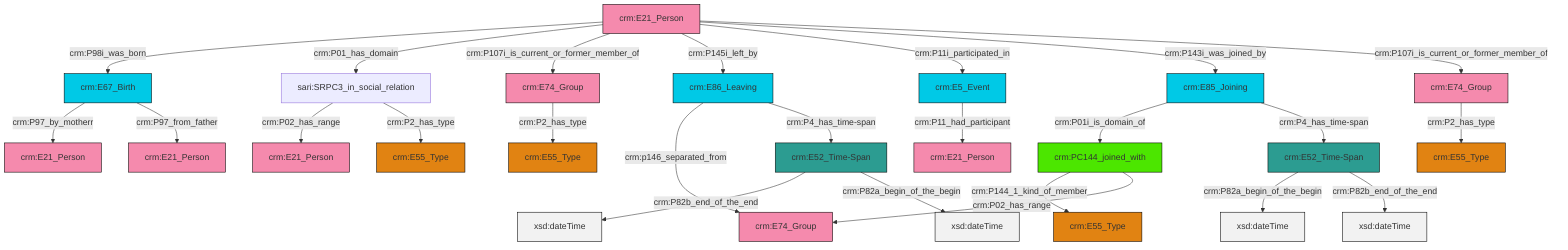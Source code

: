 graph TD
classDef Literal fill:#f2f2f2,stroke:#000000;
classDef CRM_Entity fill:#FFFFFF,stroke:#000000;
classDef Temporal_Entity fill:#00C9E6, stroke:#000000;
classDef Type fill:#E18312, stroke:#000000;
classDef Time-Span fill:#2C9C91, stroke:#000000;
classDef Appellation fill:#FFEB7F, stroke:#000000;
classDef Place fill:#008836, stroke:#000000;
classDef Persistent_Item fill:#B266B2, stroke:#000000;
classDef Conceptual_Object fill:#FFD700, stroke:#000000;
classDef Physical_Thing fill:#D2B48C, stroke:#000000;
classDef Actor fill:#f58aad, stroke:#000000;
classDef PC_Classes fill:#4ce600, stroke:#000000;
classDef Multi fill:#cccccc,stroke:#000000;

0["crm:PC144_joined_with"]:::PC_Classes -->|crm:P144_1_kind_of_member| 1["crm:E55_Type"]:::Type
2["crm:E52_Time-Span"]:::Time-Span -->|crm:P82b_end_of_the_end| 3[xsd:dateTime]:::Literal
4["crm:E74_Group"]:::Actor -->|crm:P2_has_type| 5["crm:E55_Type"]:::Type
6["crm:E21_Person"]:::Actor -->|crm:P98i_was_born| 7["crm:E67_Birth"]:::Temporal_Entity
9["crm:E86_Leaving"]:::Temporal_Entity -->|crm:p146_separated_from| 10["crm:E74_Group"]:::Actor
6["crm:E21_Person"]:::Actor -->|crm:P01_has_domain| 13["sari:SRPC3_in_social_relation"]:::Default
7["crm:E67_Birth"]:::Temporal_Entity -->|crm:P97_by_motherr| 14["crm:E21_Person"]:::Actor
13["sari:SRPC3_in_social_relation"]:::Default -->|crm:P02_has_range| 11["crm:E21_Person"]:::Actor
15["crm:E52_Time-Span"]:::Time-Span -->|crm:P82a_begin_of_the_begin| 16[xsd:dateTime]:::Literal
2["crm:E52_Time-Span"]:::Time-Span -->|crm:P82a_begin_of_the_begin| 17[xsd:dateTime]:::Literal
19["crm:E85_Joining"]:::Temporal_Entity -->|crm:P01i_is_domain_of| 0["crm:PC144_joined_with"]:::PC_Classes
22["crm:E5_Event"]:::Temporal_Entity -->|crm:P11_had_participant| 23["crm:E21_Person"]:::Actor
13["sari:SRPC3_in_social_relation"]:::Default -->|crm:P2_has_type| 26["crm:E55_Type"]:::Type
6["crm:E21_Person"]:::Actor -->|crm:P107i_is_current_or_former_member_of| 20["crm:E74_Group"]:::Actor
9["crm:E86_Leaving"]:::Temporal_Entity -->|crm:P4_has_time-span| 2["crm:E52_Time-Span"]:::Time-Span
0["crm:PC144_joined_with"]:::PC_Classes -->|crm:P02_has_range| 10["crm:E74_Group"]:::Actor
6["crm:E21_Person"]:::Actor -->|crm:P145i_left_by| 9["crm:E86_Leaving"]:::Temporal_Entity
15["crm:E52_Time-Span"]:::Time-Span -->|crm:P82b_end_of_the_end| 36[xsd:dateTime]:::Literal
7["crm:E67_Birth"]:::Temporal_Entity -->|crm:P97_from_father| 31["crm:E21_Person"]:::Actor
6["crm:E21_Person"]:::Actor -->|crm:P11i_participated_in| 22["crm:E5_Event"]:::Temporal_Entity
20["crm:E74_Group"]:::Actor -->|crm:P2_has_type| 39["crm:E55_Type"]:::Type
6["crm:E21_Person"]:::Actor -->|crm:P143i_was_joined_by| 19["crm:E85_Joining"]:::Temporal_Entity
19["crm:E85_Joining"]:::Temporal_Entity -->|crm:P4_has_time-span| 15["crm:E52_Time-Span"]:::Time-Span
6["crm:E21_Person"]:::Actor -->|crm:P107i_is_current_or_former_member_of| 4["crm:E74_Group"]:::Actor